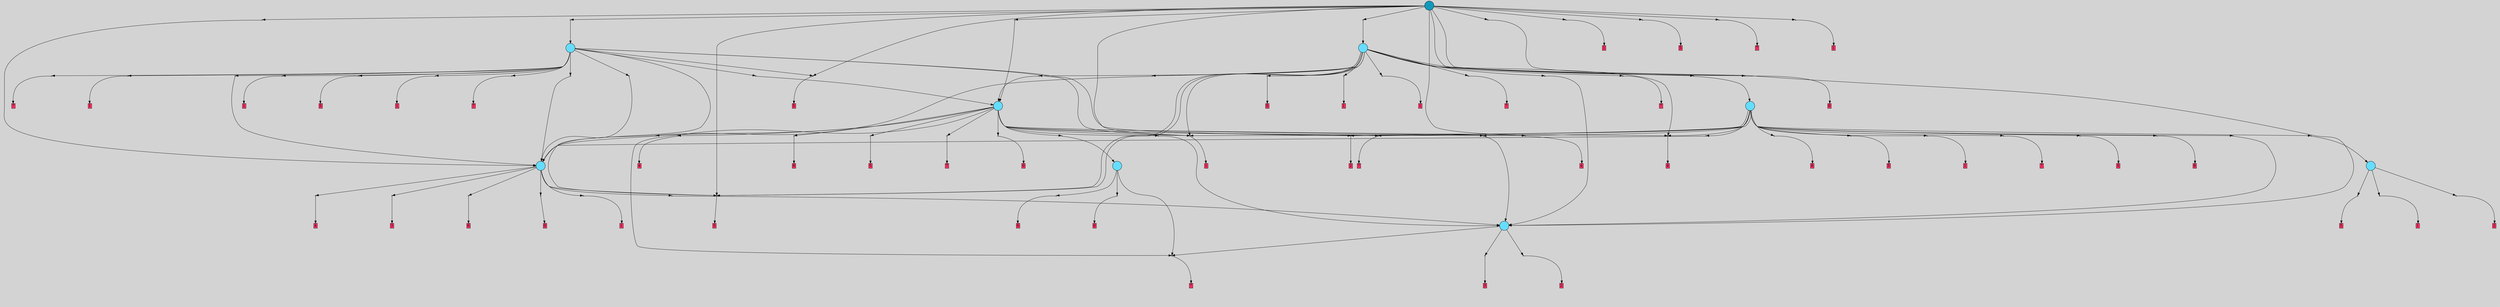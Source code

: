 // File exported with GEGELATI v1.3.1
// On the 2024-04-10 00:05:40
// With the File::TPGGraphDotExporter
digraph{
	graph[pad = "0.212, 0.055" bgcolor = lightgray]
	node[shape=circle style = filled label = ""]
		T1 [fillcolor="#66ddff"]
		T2 [fillcolor="#66ddff"]
		T6 [fillcolor="#66ddff"]
		T66 [fillcolor="#66ddff"]
		T443 [fillcolor="#66ddff"]
		T452 [fillcolor="#66ddff"]
		T558 [fillcolor="#66ddff"]
		T585 [fillcolor="#66ddff"]
		T724 [fillcolor="#1199bb"]
		P13193 [fillcolor="#cccccc" shape=point] //
		I13193 [shape=box style=invis label="5|3&1|6#1|6#3|0#2|5#3|7#0|5&#92;n4|4&3|0#3|0#2|2#4|7#2|0#4|2&#92;n1|4&3|4#2|3#3|5#1|0#3|1#1|1&#92;n7|0&0|2#3|1#3|4#4|0#3|7#3|0&#92;n1|0&3|2#0|2#3|0#0|2#2|2#1|3&#92;n4|1&0|4#2|1#3|5#2|1#2|3#3|3&#92;n6|6&1|0#4|5#4|1#1|1#0|3#4|3&#92;n4|3&2|7#1|5#1|3#1|3#2|5#4|7&#92;n1|3&3|7#3|1#0|1#0|0#0|4#3|4&#92;n4|7&4|3#2|1#4|3#0|0#0|0#1|6&#92;n"]
		P13193 -> I13193[style=invis]
		A8687 [fillcolor="#ff3366" shape=box margin=0.03 width=0 height=0 label="1"]
		T1 -> P13193 -> A8687
		P13194 [fillcolor="#cccccc" shape=point] //
		I13194 [shape=box style=invis label="1|0&0|5#2|2#2|2#2|5#0|4#3|1&#92;n7|6&2|6#1|3#3|0#0|7#4|5#1|2&#92;n6|3&0|4#4|3#4|1#1|0#4|6#2|4&#92;n3|3&2|0#4|4#2|5#3|1#0|2#3|3&#92;n"]
		P13194 -> I13194[style=invis]
		A8688 [fillcolor="#ff3366" shape=box margin=0.03 width=0 height=0 label="2"]
		T1 -> P13194 -> A8688
		P13195 [fillcolor="#cccccc" shape=point] //
		I13195 [shape=box style=invis label="0|1&4|1#2|2#0|7#2|7#2|5#2|4&#92;n8|5&4|2#2|6#4|6#2|6#2|7#1|6&#92;n0|6&0|3#1|6#4|2#4|4#2|1#2|1&#92;n1|3&2|0#4|3#2|4#3|2#2|6#4|1&#92;n3|6&1|2#3|5#1|1#0|2#0|4#1|3&#92;n5|6&3|4#3|7#1|4#3|6#0|2#1|5&#92;n2|4&4|2#0|1#2|6#1|7#1|6#0|5&#92;n7|1&0|5#3|6#4|2#0|5#3|7#1|2&#92;n6|4&2|1#0|0#0|1#1|3#0|6#2|3&#92;n"]
		P13195 -> I13195[style=invis]
		A8689 [fillcolor="#ff3366" shape=box margin=0.03 width=0 height=0 label="2"]
		T2 -> P13195 -> A8689
		P13196 [fillcolor="#cccccc" shape=point] //
		I13196 [shape=box style=invis label="2|7&2|3#2|3#3|0#0|7#0|0#0|1&#92;n4|3&0|3#4|1#4|2#0|5#3|3#2|5&#92;n0|3&0|7#0|6#4|6#3|7#4|4#3|7&#92;n2|4&4|0#2|6#3|1#1|5#3|1#3|2&#92;n2|3&0|7#4|3#4|7#1|7#2|5#0|6&#92;n8|2&4|2#2|5#4|7#4|6#0|4#2|2&#92;n3|4&2|4#0|5#2|4#1|0#0|2#3|2&#92;n3|3&1|2#1|1#2|5#4|5#3|1#3|7&#92;n3|1&2|3#2|3#0|6#1|5#4|3#0|7&#92;n8|2&4|5#3|5#4|6#4|7#3|4#0|2&#92;n"]
		P13196 -> I13196[style=invis]
		A8690 [fillcolor="#ff3366" shape=box margin=0.03 width=0 height=0 label="3"]
		T2 -> P13196 -> A8690
		P13197 [fillcolor="#cccccc" shape=point] //
		I13197 [shape=box style=invis label="8|1&1|6#4|7#3|3#4|1#4|4#2|5&#92;n3|7&2|7#0|6#4|6#2|3#1|7#2|3&#92;n1|4&0|2#4|3#0|5#2|4#2|4#3|6&#92;n4|5&0|7#3|0#4|0#3|3#0|6#1|4&#92;n2|5&0|1#3|6#4|7#1|5#3|6#3|1&#92;n6|0&2|1#3|4#0|1#3|5#3|4#1|5&#92;n1|5&3|3#2|6#4|6#0|2#4|5#1|1&#92;n"]
		P13197 -> I13197[style=invis]
		A8691 [fillcolor="#ff3366" shape=box margin=0.03 width=0 height=0 label="6"]
		T6 -> P13197 -> A8691
		P13198 [fillcolor="#cccccc" shape=point] //
		I13198 [shape=box style=invis label="2|1&3|2#3|6#3|5#0|0#2|5#2|0&#92;n4|2&3|7#0|7#4|2#1|3#2|4#2|6&#92;n4|5&4|4#2|0#3|0#4|2#3|7#0|0&#92;n4|1&1|6#2|0#0|3#0|5#4|0#1|4&#92;n"]
		P13198 -> I13198[style=invis]
		A8692 [fillcolor="#ff3366" shape=box margin=0.03 width=0 height=0 label="7"]
		T6 -> P13198 -> A8692
		P13199 [fillcolor="#cccccc" shape=point] //
		I13199 [shape=box style=invis label="8|4&2|1#4|4#1|0#4|6#4|3#4|4&#92;n"]
		P13199 -> I13199[style=invis]
		A8693 [fillcolor="#ff3366" shape=box margin=0.03 width=0 height=0 label="5"]
		T1 -> P13199 -> A8693
		T2 -> P13198
		P13200 [fillcolor="#cccccc" shape=point] //
		I13200 [shape=box style=invis label="5|7&0|1#0|5#3|3#0|5#0|5#1|7&#92;n6|0&3|0#0|7#0|1#1|6#1|6#0|6&#92;n"]
		P13200 -> I13200[style=invis]
		A8694 [fillcolor="#ff3366" shape=box margin=0.03 width=0 height=0 label="0"]
		T6 -> P13200 -> A8694
		P13201 [fillcolor="#cccccc" shape=point] //
		I13201 [shape=box style=invis label="0|0&4|3#1|4#3|0#2|2#2|5#3|0&#92;n7|2&4|5#0|3#4|1#1|4#2|7#2|4&#92;n8|3&2|4#1|1#1|6#1|0#2|2#1|4&#92;n0|7&2|2#1|5#1|5#4|0#2|2#1|1&#92;n3|3&3|0#2|0#4|1#3|1#0|5#4|5&#92;n"]
		P13201 -> I13201[style=invis]
		A8695 [fillcolor="#ff3366" shape=box margin=0.03 width=0 height=0 label="0"]
		T66 -> P13201 -> A8695
		P13202 [fillcolor="#cccccc" shape=point] //
		I13202 [shape=box style=invis label="6|6&3|0#0|3#1|5#0|3#3|5#1|4&#92;n7|3&2|1#0|5#3|7#2|3#1|3#2|4&#92;n2|7&1|7#2|7#1|4#4|1#1|5#3|1&#92;n1|7&3|2#0|6#1|4#1|4#0|5#4|6&#92;n1|4&3|2#2|7#3|4#3|4#0|6#1|6&#92;n6|6&3|5#2|6#4|0#1|5#0|6#3|0&#92;n3|7&3|3#3|7#4|1#2|0#1|3#0|2&#92;n8|0&1|4#3|5#2|1#2|5#1|5#3|6&#92;n8|6&0|1#1|5#3|3#2|4#3|0#2|2&#92;n3|7&4|0#2|4#3|3#3|1#2|1#0|1&#92;n"]
		P13202 -> I13202[style=invis]
		A8696 [fillcolor="#ff3366" shape=box margin=0.03 width=0 height=0 label="1"]
		T66 -> P13202 -> A8696
		P13203 [fillcolor="#cccccc" shape=point] //
		I13203 [shape=box style=invis label="4|6&1|6#1|5#3|1#0|7#3|7#1|5&#92;n3|1&2|2#2|5#3|6#4|6#1|1#0|0&#92;n1|7&3|5#1|3#4|5#0|1#1|4#0|1&#92;n5|4&4|1#1|0#3|3#0|5#2|1#3|0&#92;n4|0&1|3#4|7#4|6#3|3#1|4#4|7&#92;n0|3&0|0#0|6#0|1#0|6#3|1#3|2&#92;n7|4&1|1#0|3#4|0#0|5#3|0#2|7&#92;n3|0&3|3#0|6#0|0#4|6#3|2#3|0&#92;n1|7&0|0#4|5#2|6#2|3#3|2#2|4&#92;n0|7&0|1#1|7#3|7#4|0#1|6#0|4&#92;n"]
		P13203 -> I13203[style=invis]
		A8697 [fillcolor="#ff3366" shape=box margin=0.03 width=0 height=0 label="4"]
		T66 -> P13203 -> A8697
		P13204 [fillcolor="#cccccc" shape=point] //
		I13204 [shape=box style=invis label="7|0&3|5#3|2#4|1#2|4#1|3#1|3&#92;n8|7&2|7#2|1#0|3#1|4#1|5#2|1&#92;n2|5&0|1#3|6#4|7#1|5#3|6#3|1&#92;n1|5&3|3#2|6#4|6#0|2#4|5#1|1&#92;n4|4&3|4#3|0#4|0#3|3#4|6#1|4&#92;n"]
		P13204 -> I13204[style=invis]
		A8698 [fillcolor="#ff3366" shape=box margin=0.03 width=0 height=0 label="6"]
		T66 -> P13204 -> A8698
		P13205 [fillcolor="#cccccc" shape=point] //
		I13205 [shape=box style=invis label="6|0&3|5#2|7#3|0#2|5#4|7#0|6&#92;n8|4&2|1#4|4#1|0#4|6#4|3#4|4&#92;n"]
		P13205 -> I13205[style=invis]
		A8699 [fillcolor="#ff3366" shape=box margin=0.03 width=0 height=0 label="5"]
		T66 -> P13205 -> A8699
		P13206 [fillcolor="#cccccc" shape=point] //
		I13206 [shape=box style=invis label="6|7&1|4#2|2#2|0#4|2#2|7#0|5&#92;n3|3&0|3#0|3#4|2#2|1#0|3#1|2&#92;n8|2&0|6#0|0#4|2#1|3#1|3#2|0&#92;n5|1&3|6#1|7#2|1#4|4#1|7#0|5&#92;n4|4&0|6#0|2#2|5#4|1#4|7#3|0&#92;n"]
		P13206 -> I13206[style=invis]
		A8700 [fillcolor="#ff3366" shape=box margin=0.03 width=0 height=0 label="3"]
		T66 -> P13206 -> A8700
		P13207 [fillcolor="#cccccc" shape=point] //
		I13207 [shape=box style=invis label="8|4&2|1#4|3#1|2#0|2#2|1#4|2&#92;n5|7&4|3#1|3#0|0#0|2#2|3#1|3&#92;n2|0&4|2#3|4#3|2#3|5#0|4#1|2&#92;n2|3&1|3#1|3#4|6#2|2#2|3#4|0&#92;n7|3&0|6#1|0#3|1#4|2#2|7#0|6&#92;n5|7&2|1#0|5#4|7#1|4#3|2#2|0&#92;n7|6&0|2#0|1#3|3#1|0#0|3#1|1&#92;n5|2&0|7#2|0#4|6#3|3#0|6#0|6&#92;n7|3&1|1#4|6#0|6#4|3#4|6#0|2&#92;n"]
		P13207 -> I13207[style=invis]
		T66 -> P13207 -> T2
		P13208 [fillcolor="#cccccc" shape=point] //
		I13208 [shape=box style=invis label="5|2&2|5#3|5#1|0#0|3#1|3#1|1&#92;n0|6&4|2#4|2#3|1#1|1#4|0#3|3&#92;n2|2&2|1#1|6#0|5#3|5#3|5#0|7&#92;n2|1&1|3#0|6#3|2#2|2#0|1#3|5&#92;n8|0&0|1#1|7#1|0#4|3#3|3#0|7&#92;n2|5&4|2#4|5#2|6#0|6#2|0#1|6&#92;n8|3&3|2#1|1#1|6#1|6#2|2#0|4&#92;n8|0&1|2#2|0#1|0#4|1#2|7#0|1&#92;n"]
		P13208 -> I13208[style=invis]
		T443 -> P13208 -> T66
		P13209 [fillcolor="#cccccc" shape=point] //
		I13209 [shape=box style=invis label="2|6&4|7#4|1#2|4#3|6#4|1#1|0&#92;n0|3&0|2#3|7#4|6#0|5#1|7#1|2&#92;n6|0&3|7#0|5#4|0#2|5#4|3#1|3&#92;n2|6&4|3#0|2#4|1#1|1#2|4#1|6&#92;n"]
		P13209 -> I13209[style=invis]
		A8701 [fillcolor="#ff3366" shape=box margin=0.03 width=0 height=0 label="8"]
		T443 -> P13209 -> A8701
		P13210 [fillcolor="#cccccc" shape=point] //
		I13210 [shape=box style=invis label="3|7&0|0#3|2#3|6#3|1#3|7#0|5&#92;n6|2&1|7#0|4#3|7#2|5#2|6#2|2&#92;n4|2&0|2#0|2#0|7#4|4#3|5#0|0&#92;n5|2&4|1#1|1#3|3#0|5#2|1#2|0&#92;n1|1&2|0#4|3#2|7#2|2#2|4#1|5&#92;n4|3&3|6#0|5#0|6#3|5#0|7#4|5&#92;n4|0&1|3#4|7#4|6#3|3#1|0#4|4&#92;n3|6&3|5#2|2#3|6#3|7#0|4#0|5&#92;n1|0&4|7#0|7#0|7#3|1#2|0#1|3&#92;n"]
		P13210 -> I13210[style=invis]
		A8702 [fillcolor="#ff3366" shape=box margin=0.03 width=0 height=0 label="4"]
		T443 -> P13210 -> A8702
		P13211 [fillcolor="#cccccc" shape=point] //
		I13211 [shape=box style=invis label="4|2&1|1#3|1#3|3#4|0#0|3#1|1&#92;n1|0&4|1#3|4#1|0#0|4#0|6#0|5&#92;n4|6&4|5#4|4#3|2#0|1#1|1#2|0&#92;n2|7&0|0#3|5#1|5#2|5#4|4#4|3&#92;n"]
		P13211 -> I13211[style=invis]
		A8703 [fillcolor="#ff3366" shape=box margin=0.03 width=0 height=0 label="7"]
		T443 -> P13211 -> A8703
		P13212 [fillcolor="#cccccc" shape=point] //
		I13212 [shape=box style=invis label="3|4&4|7#0|1#3|7#2|7#0|2#1|0&#92;n7|0&2|4#2|1#2|5#3|6#1|2#2|2&#92;n8|6&1|0#4|3#4|3#3|1#0|5#2|0&#92;n"]
		P13212 -> I13212[style=invis]
		A8704 [fillcolor="#ff3366" shape=box margin=0.03 width=0 height=0 label="5"]
		T443 -> P13212 -> A8704
		P13213 [fillcolor="#cccccc" shape=point] //
		I13213 [shape=box style=invis label="1|7&0|2#2|4#3|1#4|6#4|6#3|4&#92;n7|3&2|3#1|6#0|6#4|3#4|6#0|0&#92;n7|0&2|1#2|3#3|5#0|3#1|3#3|7&#92;n0|2&4|5#4|7#1|6#0|1#3|1#4|7&#92;n"]
		P13213 -> I13213[style=invis]
		T443 -> P13213 -> T2
		P13214 [fillcolor="#cccccc" shape=point] //
		I13214 [shape=box style=invis label="1|4&3|6#4|6#2|2#3|3#0|4#4|5&#92;n2|6&1|0#3|7#1|4#0|3#0|5#2|7&#92;n5|3&0|7#3|2#0|1#3|4#3|4#1|6&#92;n2|7&0|3#3|6#3|1#0|6#2|7#0|5&#92;n2|2&4|2#3|6#4|2#0|3#0|1#2|7&#92;n2|7&4|7#0|2#0|7#4|5#1|5#1|0&#92;n5|0&2|1#2|0#3|0#2|0#4|3#0|0&#92;n"]
		P13214 -> I13214[style=invis]
		A8705 [fillcolor="#ff3366" shape=box margin=0.03 width=0 height=0 label="1"]
		T443 -> P13214 -> A8705
		P13215 [fillcolor="#cccccc" shape=point] //
		I13215 [shape=box style=invis label="2|1&1|0#4|7#4|3#3|4#0|2#0|6&#92;n8|0&4|7#0|7#0|7#3|1#2|0#1|3&#92;n4|0&1|3#4|7#4|6#3|3#1|4#4|4&#92;n0|0&2|2#4|6#3|5#3|3#1|5#2|6&#92;n1|1&2|0#4|3#2|7#2|2#2|4#1|5&#92;n4|3&3|6#0|5#0|6#3|5#0|7#4|5&#92;n4|7&4|5#3|2#4|6#1|6#2|3#3|6&#92;n"]
		P13215 -> I13215[style=invis]
		T443 -> P13215 -> T1
		P13216 [fillcolor="#cccccc" shape=point] //
		I13216 [shape=box style=invis label="7|4&4|5#1|2#4|3#4|4#1|7#0|3&#92;n2|1&2|4#0|6#3|2#2|2#0|1#3|5&#92;n0|0&4|3#1|2#3|0#2|2#2|5#4|0&#92;n2|2&2|1#1|6#0|5#3|5#3|5#0|7&#92;n8|3&2|1#1|1#1|6#1|0#2|2#1|4&#92;n0|7&2|2#1|3#1|5#4|0#2|2#1|1&#92;n"]
		P13216 -> I13216[style=invis]
		T443 -> P13216 -> T2
		P13217 [fillcolor="#cccccc" shape=point] //
		I13217 [shape=box style=invis label="8|5&3|4#1|5#0|4#2|0#3|5#2|1&#92;n8|3&1|3#4|6#0|5#4|6#1|6#0|2&#92;n7|1&0|7#2|6#0|5#4|1#0|4#2|6&#92;n5|2&0|7#2|2#4|6#3|3#0|5#0|2&#92;n5|7&4|6#4|1#3|7#2|2#3|5#2|3&#92;n2|3&2|5#2|3#4|6#2|2#2|3#4|3&#92;n2|6&4|2#3|4#3|2#3|5#0|4#1|2&#92;n3|6&1|0#3|2#2|4#3|0#2|3#1|1&#92;n3|3&1|0#3|1#0|5#2|0#2|4#1|6&#92;n2|0&0|5#3|4#4|4#0|1#3|7#1|3&#92;n"]
		P13217 -> I13217[style=invis]
		A8706 [fillcolor="#ff3366" shape=box margin=0.03 width=0 height=0 label="7"]
		T443 -> P13217 -> A8706
		P13218 [fillcolor="#cccccc" shape=point] //
		I13218 [shape=box style=invis label="6|3&0|4#4|3#4|1#1|0#4|6#2|4&#92;n0|6&4|2#0|2#0|6#2|7#2|4#2|2&#92;n7|6&2|6#1|3#3|0#0|7#4|5#1|2&#92;n1|0&0|5#2|5#2|2#2|5#0|4#3|1&#92;n"]
		P13218 -> I13218[style=invis]
		A8707 [fillcolor="#ff3366" shape=box margin=0.03 width=0 height=0 label="2"]
		T443 -> P13218 -> A8707
		P13219 [fillcolor="#cccccc" shape=point] //
		I13219 [shape=box style=invis label="4|2&1|6#3|5#3|7#3|0#4|5#1|1&#92;n8|4&2|1#4|4#1|0#4|6#4|3#4|4&#92;n2|0&3|2#4|0#1|5#4|3#0|3#4|5&#92;n"]
		P13219 -> I13219[style=invis]
		A8708 [fillcolor="#ff3366" shape=box margin=0.03 width=0 height=0 label="5"]
		T443 -> P13219 -> A8708
		P13220 [fillcolor="#cccccc" shape=point] //
		I13220 [shape=box style=invis label="6|0&0|7#0|5#4|0#2|5#0|3#1|3&#92;n2|6&4|7#4|1#2|4#3|6#4|1#1|0&#92;n"]
		P13220 -> I13220[style=invis]
		A8709 [fillcolor="#ff3366" shape=box margin=0.03 width=0 height=0 label="8"]
		T443 -> P13220 -> A8709
		T443 -> P13218
		P13221 [fillcolor="#cccccc" shape=point] //
		I13221 [shape=box style=invis label="1|2&4|6#4|6#2|5#3|5#0|3#3|6&#92;n1|1&0|7#0|2#4|6#2|0#1|5#1|0&#92;n3|7&3|3#3|7#4|1#2|5#1|3#2|2&#92;n6|0&3|7#4|6#4|6#2|5#0|6#3|0&#92;n1|7&2|5#1|3#4|7#3|2#0|0#1|3&#92;n3|7&0|2#2|4#1|1#0|4#0|4#2|3&#92;n8|1&4|0#4|3#3|5#1|2#2|2#0|0&#92;n5|4&0|6#3|2#0|1#3|4#3|1#1|6&#92;n1|4&3|6#4|6#2|2#3|3#0|4#4|5&#92;n"]
		P13221 -> I13221[style=invis]
		A8710 [fillcolor="#ff3366" shape=box margin=0.03 width=0 height=0 label="1"]
		T443 -> P13221 -> A8710
		P13222 [fillcolor="#cccccc" shape=point] //
		I13222 [shape=box style=invis label="2|1&2|3#0|6#3|2#2|2#0|1#3|5&#92;n2|2&2|1#1|6#0|5#3|5#3|5#0|7&#92;n0|6&4|2#4|2#3|1#1|1#4|0#3|3&#92;n8|0&0|1#1|7#1|0#4|3#3|3#0|7&#92;n2|5&4|2#4|5#2|6#0|6#2|0#1|6&#92;n8|3&3|2#1|1#1|6#1|6#2|2#0|4&#92;n8|0&1|2#2|0#1|0#4|1#2|7#0|1&#92;n"]
		P13222 -> I13222[style=invis]
		T452 -> P13222 -> T66
		P13223 [fillcolor="#cccccc" shape=point] //
		I13223 [shape=box style=invis label="1|0&3|7#0|5#4|4#2|5#2|3#1|3&#92;n"]
		P13223 -> I13223[style=invis]
		A8711 [fillcolor="#ff3366" shape=box margin=0.03 width=0 height=0 label="8"]
		T452 -> P13223 -> A8711
		P13224 [fillcolor="#cccccc" shape=point] //
		I13224 [shape=box style=invis label="2|1&2|4#0|6#3|2#2|2#0|1#3|5&#92;n6|5&0|7#3|0#3|2#1|6#0|0#2|0&#92;n2|2&2|1#1|6#0|5#3|5#3|5#0|7&#92;n0|0&4|3#1|2#3|0#2|2#2|5#4|0&#92;n8|3&2|1#1|1#1|6#1|0#2|2#1|4&#92;n0|7&2|2#1|3#1|5#4|0#2|2#1|1&#92;n"]
		P13224 -> I13224[style=invis]
		T452 -> P13224 -> T2
		T452 -> P13210
		T452 -> P13211
		P13225 [fillcolor="#cccccc" shape=point] //
		I13225 [shape=box style=invis label="8|4&2|1#4|4#1|0#4|6#4|3#4|4&#92;n2|0&3|2#4|0#1|5#4|3#1|2#4|5&#92;n"]
		P13225 -> I13225[style=invis]
		A8712 [fillcolor="#ff3366" shape=box margin=0.03 width=0 height=0 label="5"]
		T452 -> P13225 -> A8712
		T452 -> P13198
		T452 -> P13221
		T452 -> P13216
		P13226 [fillcolor="#cccccc" shape=point] //
		I13226 [shape=box style=invis label="5|7&4|6#4|1#3|7#2|2#3|5#2|3&#92;n5|2&0|7#2|2#4|6#3|3#0|5#0|7&#92;n7|1&0|7#2|6#0|5#4|1#0|4#2|6&#92;n5|2&3|4#3|3#3|0#0|5#0|2#4|1&#92;n2|3&2|5#2|3#4|6#2|2#2|3#4|2&#92;n7|5&3|4#1|5#0|6#2|0#3|5#2|1&#92;n2|0&0|5#3|4#4|4#0|1#3|7#1|3&#92;n3|0&2|7#0|0#3|6#2|5#4|7#2|1&#92;n3|3&1|0#3|1#0|5#2|0#4|1#1|6&#92;n"]
		P13226 -> I13226[style=invis]
		A8713 [fillcolor="#ff3366" shape=box margin=0.03 width=0 height=0 label="7"]
		T452 -> P13226 -> A8713
		P13227 [fillcolor="#cccccc" shape=point] //
		I13227 [shape=box style=invis label="4|7&4|5#3|7#3|2#2|6#0|0#0|0&#92;n0|5&0|1#0|4#0|6#0|3#4|6#3|7&#92;n2|5&0|7#2|4#1|2#4|0#4|6#4|4&#92;n7|7&4|0#2|0#4|4#2|1#0|1#3|7&#92;n0|0&3|1#1|7#3|5#4|2#1|2#3|7&#92;n3|4&3|6#0|2#1|7#0|7#2|3#3|5&#92;n8|1&4|2#4|3#3|2#4|1#1|0#4|6&#92;n7|0&2|6#3|7#1|3#1|7#4|1#2|5&#92;n"]
		P13227 -> I13227[style=invis]
		A8714 [fillcolor="#ff3366" shape=box margin=0.03 width=0 height=0 label="0"]
		T452 -> P13227 -> A8714
		P13228 [fillcolor="#cccccc" shape=point] //
		I13228 [shape=box style=invis label="3|7&0|0#3|2#3|6#3|1#3|7#0|5&#92;n3|6&3|5#2|2#3|6#3|7#0|4#0|5&#92;n5|6&4|1#1|1#3|3#0|5#2|1#2|0&#92;n4|2&0|2#0|2#0|7#4|4#3|5#0|0&#92;n1|1&2|0#4|3#2|7#2|2#2|4#1|5&#92;n4|0&1|3#4|7#4|6#3|3#1|4#4|4&#92;n1|0&4|7#0|7#0|7#3|1#2|0#1|3&#92;n"]
		P13228 -> I13228[style=invis]
		A8715 [fillcolor="#ff3366" shape=box margin=0.03 width=0 height=0 label="4"]
		T452 -> P13228 -> A8715
		P13229 [fillcolor="#cccccc" shape=point] //
		I13229 [shape=box style=invis label="6|7&0|0#2|4#1|5#0|0#3|2#4|7&#92;n6|3&4|4#3|4#0|6#0|4#0|6#3|5&#92;n4|0&3|5#1|2#4|3#2|1#2|3#3|5&#92;n"]
		P13229 -> I13229[style=invis]
		T452 -> P13229 -> T6
		P13230 [fillcolor="#cccccc" shape=point] //
		I13230 [shape=box style=invis label="3|7&0|0#3|2#3|6#3|1#3|7#0|5&#92;n5|1&3|6#0|7#1|1#4|1#1|1#4|2&#92;n4|2&0|2#0|2#0|7#4|4#3|5#0|0&#92;n1|0&4|7#0|7#0|7#3|2#2|0#1|3&#92;n4|3&0|0#3|1#2|0#2|4#3|5#2|4&#92;n5|2&4|1#1|1#3|3#0|5#2|1#2|0&#92;n4|0&1|3#4|7#4|6#3|3#1|4#4|4&#92;n1|1&2|0#4|3#2|7#2|2#2|4#1|5&#92;n"]
		P13230 -> I13230[style=invis]
		A8716 [fillcolor="#ff3366" shape=box margin=0.03 width=0 height=0 label="4"]
		T452 -> P13230 -> A8716
		P13231 [fillcolor="#cccccc" shape=point] //
		I13231 [shape=box style=invis label="8|3&2|2#1|1#1|6#1|6#2|2#0|4&#92;n0|7&1|0#4|4#2|7#3|2#4|6#3|7&#92;n2|1&2|3#0|6#3|2#2|2#0|1#3|5&#92;n0|6&4|2#4|2#3|1#1|1#4|0#3|3&#92;n8|0&0|1#1|7#1|0#4|3#3|3#0|7&#92;n2|2&2|1#1|6#0|5#3|5#3|5#0|7&#92;n"]
		P13231 -> I13231[style=invis]
		T558 -> P13231 -> T66
		P13232 [fillcolor="#cccccc" shape=point] //
		I13232 [shape=box style=invis label="4|4&1|3#2|3#2|2#1|1#3|2#4|0&#92;n4|3&3|1#2|0#4|7#1|1#3|4#2|6&#92;n8|3&4|2#0|6#4|3#4|6#3|2#2|3&#92;n6|5&0|7#3|0#3|2#1|6#2|0#2|0&#92;n0|6&1|2#4|2#3|1#1|2#4|0#3|3&#92;n4|0&1|4#3|6#0|4#3|1#0|6#1|6&#92;n1|5&0|3#0|1#0|6#0|5#4|7#2|7&#92;n8|7&4|2#2|6#3|6#3|1#4|3#4|1&#92;n2|5&2|3#2|7#0|6#2|0#4|7#0|1&#92;n0|7&2|2#1|3#1|6#4|0#2|2#1|1&#92;n"]
		P13232 -> I13232[style=invis]
		T558 -> P13232 -> T2
		P13233 [fillcolor="#cccccc" shape=point] //
		I13233 [shape=box style=invis label="2|0&3|2#4|0#1|5#4|3#4|5#4|5&#92;n4|2&1|6#3|5#3|7#3|0#4|5#1|1&#92;n"]
		P13233 -> I13233[style=invis]
		A8717 [fillcolor="#ff3366" shape=box margin=0.03 width=0 height=0 label="5"]
		T558 -> P13233 -> A8717
		P13234 [fillcolor="#cccccc" shape=point] //
		I13234 [shape=box style=invis label="5|3&2|3#1|5#4|2#3|5#4|6#1|1&#92;n7|0&1|5#0|6#4|7#3|6#0|3#1|7&#92;n1|2&3|2#4|6#0|5#4|3#0|0#2|6&#92;n0|4&3|6#0|5#4|1#0|6#1|6#2|4&#92;n0|2&4|4#4|5#2|0#0|6#4|4#2|5&#92;n3|5&0|1#3|7#3|4#4|3#0|3#1|0&#92;n8|2&3|1#2|4#2|1#2|0#2|4#2|6&#92;n"]
		P13234 -> I13234[style=invis]
		T558 -> P13234 -> T443
		P13235 [fillcolor="#cccccc" shape=point] //
		I13235 [shape=box style=invis label="2|3&3|3#3|4#3|4#0|0#3|5#2|1&#92;n5|4&0|6#3|2#0|1#3|4#3|1#1|6&#92;n6|0&3|7#4|6#0|6#2|5#0|6#3|0&#92;n8|0&4|7#0|6#1|6#3|0#2|5#1|6&#92;n2|1&2|3#1|2#4|1#3|6#1|3#0|0&#92;n6|5&0|7#3|4#2|7#4|4#1|4#4|2&#92;n3|4&3|7#2|0#2|4#2|0#4|1#3|2&#92;n"]
		P13235 -> I13235[style=invis]
		A8718 [fillcolor="#ff3366" shape=box margin=0.03 width=0 height=0 label="1"]
		T558 -> P13235 -> A8718
		P13236 [fillcolor="#cccccc" shape=point] //
		I13236 [shape=box style=invis label="1|5&1|6#4|6#4|2#3|3#0|4#4|5&#92;n3|7&3|3#3|6#4|1#2|5#1|3#2|2&#92;n6|2&3|3#2|1#1|1#3|2#2|2#4|1&#92;n4|7&0|4#0|4#4|3#1|3#1|6#3|1&#92;n3|2&0|0#2|1#2|1#0|7#3|0#0|6&#92;n4|7&2|6#3|6#1|1#3|5#0|1#4|6&#92;n4|0&2|7#2|3#4|2#4|4#4|5#2|7&#92;n"]
		P13236 -> I13236[style=invis]
		A8719 [fillcolor="#ff3366" shape=box margin=0.03 width=0 height=0 label="1"]
		T558 -> P13236 -> A8719
		P13237 [fillcolor="#cccccc" shape=point] //
		I13237 [shape=box style=invis label="4|7&4|5#3|7#3|2#2|6#0|0#0|0&#92;n5|3&0|4#4|6#2|0#0|6#4|6#3|1&#92;n4|1&1|1#2|4#2|0#1|2#4|5#4|3&#92;n0|5&0|1#0|4#0|6#0|3#4|6#3|7&#92;n8|1&4|2#4|3#3|2#4|1#1|0#4|6&#92;n0|0&3|1#1|7#3|5#4|2#1|0#3|7&#92;n3|4&3|6#0|2#1|7#0|7#2|3#3|5&#92;n2|5&4|7#2|4#1|2#4|0#4|6#4|4&#92;n"]
		P13237 -> I13237[style=invis]
		A8720 [fillcolor="#ff3366" shape=box margin=0.03 width=0 height=0 label="0"]
		T558 -> P13237 -> A8720
		T558 -> P13205
		T558 -> P13205
		T558 -> P13221
		P13238 [fillcolor="#cccccc" shape=point] //
		I13238 [shape=box style=invis label="4|3&2|1#3|0#4|1#4|6#4|4#0|7&#92;n7|1&0|4#1|7#2|2#2|1#2|0#4|2&#92;n8|4&3|0#0|5#2|3#3|3#2|1#0|6&#92;n4|2&3|1#2|7#4|5#2|1#1|4#0|0&#92;n4|0&4|5#2|1#2|1#0|3#2|4#2|0&#92;n2|4&0|6#4|0#0|6#3|4#1|5#4|1&#92;n"]
		P13238 -> I13238[style=invis]
		A8721 [fillcolor="#ff3366" shape=box margin=0.03 width=0 height=0 label="7"]
		T558 -> P13238 -> A8721
		P13239 [fillcolor="#cccccc" shape=point] //
		I13239 [shape=box style=invis label="8|3&2|1#1|1#1|6#1|0#2|2#1|4&#92;n6|5&0|7#3|0#3|2#1|6#2|0#2|0&#92;n0|0&4|3#3|2#3|0#2|2#2|5#4|0&#92;n8|6&4|2#4|2#3|1#1|2#4|0#3|3&#92;n2|1&2|4#0|6#3|2#2|2#0|1#3|5&#92;n0|7&2|2#1|3#1|5#4|0#2|2#1|1&#92;n"]
		P13239 -> I13239[style=invis]
		T558 -> P13239 -> T452
		P13240 [fillcolor="#cccccc" shape=point] //
		I13240 [shape=box style=invis label="4|1&1|6#2|0#2|3#0|5#2|3#1|4&#92;n4|3&2|1#3|0#4|1#4|6#4|4#0|7&#92;n7|1&0|4#1|7#2|2#2|1#2|0#4|2&#92;n2|4&0|6#4|0#0|6#3|4#1|5#4|1&#92;n4|2&3|1#2|7#4|5#2|1#1|4#0|0&#92;n4|0&4|5#2|1#2|1#0|3#2|4#2|0&#92;n8|4&3|0#0|5#2|3#3|1#2|1#0|6&#92;n"]
		P13240 -> I13240[style=invis]
		A8722 [fillcolor="#ff3366" shape=box margin=0.03 width=0 height=0 label="7"]
		T558 -> P13240 -> A8722
		T558 -> P13210
		T558 -> P13231
		P13241 [fillcolor="#cccccc" shape=point] //
		I13241 [shape=box style=invis label="8|3&1|2#1|1#1|6#1|6#2|2#0|4&#92;n8|0&0|1#1|7#1|0#4|3#3|3#0|7&#92;n0|7&1|0#4|4#2|7#3|2#4|6#3|7&#92;n2|1&2|3#0|6#3|6#2|2#0|1#3|5&#92;n2|2&2|1#1|6#0|5#3|5#3|5#0|7&#92;n"]
		P13241 -> I13241[style=invis]
		T585 -> P13241 -> T66
		P13242 [fillcolor="#cccccc" shape=point] //
		I13242 [shape=box style=invis label="2|7&1|6#2|6#1|2#4|2#3|1#2|1&#92;n5|4&3|3#2|1#0|2#1|5#1|3#2|2&#92;n8|5&3|4#1|3#0|4#2|0#4|4#2|1&#92;n5|3&0|7#2|2#4|6#3|3#0|5#0|2&#92;n6|7&1|7#1|5#0|5#2|6#1|7#1|0&#92;n7|4&4|1#4|2#4|3#1|4#2|1#2|0&#92;n7|0&2|3#0|6#4|3#2|0#1|1#2|6&#92;n"]
		P13242 -> I13242[style=invis]
		A8723 [fillcolor="#ff3366" shape=box margin=0.03 width=0 height=0 label="7"]
		T585 -> P13242 -> A8723
		P13243 [fillcolor="#cccccc" shape=point] //
		I13243 [shape=box style=invis label="6|1&1|3#2|1#1|1#3|0#2|2#4|1&#92;n3|7&3|4#3|7#4|1#2|5#1|3#2|2&#92;n6|0&3|7#4|6#0|6#1|5#0|6#3|0&#92;n1|7&2|5#1|3#4|7#3|2#0|0#1|3&#92;n2|1&2|3#1|2#4|1#3|6#1|3#0|6&#92;n3|7&0|2#2|4#1|1#0|4#0|4#2|3&#92;n5|4&0|6#3|2#0|1#3|4#3|1#1|6&#92;n8|1&4|0#4|3#3|5#1|2#2|2#0|0&#92;n1|4&3|6#4|6#2|2#3|3#0|4#4|5&#92;n1|2&4|6#4|6#2|5#3|5#0|3#3|6&#92;n"]
		P13243 -> I13243[style=invis]
		A8724 [fillcolor="#ff3366" shape=box margin=0.03 width=0 height=0 label="1"]
		T585 -> P13243 -> A8724
		P13244 [fillcolor="#cccccc" shape=point] //
		I13244 [shape=box style=invis label="3|7&3|3#3|7#4|1#2|5#1|3#2|2&#92;n1|4&3|6#4|6#2|2#3|3#0|4#4|5&#92;n6|0&3|7#4|6#4|6#1|5#0|6#3|0&#92;n1|7&2|5#1|3#4|7#3|2#0|0#1|3&#92;n5|1&0|1#1|0#4|2#0|5#2|5#0|3&#92;n3|7&0|2#2|4#1|0#0|4#0|4#2|3&#92;n6|1&1|3#2|1#1|1#3|0#2|2#4|1&#92;n8|1&4|0#4|3#3|5#1|2#2|2#0|0&#92;n5|4&0|6#3|2#0|1#3|4#3|1#1|6&#92;n1|2&4|6#4|6#2|5#3|5#0|3#3|6&#92;n"]
		P13244 -> I13244[style=invis]
		A8725 [fillcolor="#ff3366" shape=box margin=0.03 width=0 height=0 label="1"]
		T585 -> P13244 -> A8725
		P13245 [fillcolor="#cccccc" shape=point] //
		I13245 [shape=box style=invis label="0|0&4|2#3|2#0|0#2|2#2|5#3|0&#92;n6|1&3|1#0|2#4|6#1|2#4|5#1|4&#92;n7|6&1|4#4|4#4|2#2|7#1|4#1|4&#92;n0|7&3|0#4|0#1|6#0|0#1|4#2|0&#92;n6|7&2|2#1|3#3|5#0|0#2|2#1|1&#92;n6|1&3|0#3|0#1|7#1|2#3|1#4|6&#92;n"]
		P13245 -> I13245[style=invis]
		T585 -> P13245 -> T452
		T585 -> P13205
		P13246 [fillcolor="#cccccc" shape=point] //
		I13246 [shape=box style=invis label="2|0&3|2#4|0#1|5#4|3#1|3#4|5&#92;n8|4&2|1#4|4#1|0#4|6#4|3#4|4&#92;n4|2&1|6#3|5#3|7#3|0#4|5#1|1&#92;n"]
		P13246 -> I13246[style=invis]
		A8726 [fillcolor="#ff3366" shape=box margin=0.03 width=0 height=0 label="5"]
		T585 -> P13246 -> A8726
		P13247 [fillcolor="#cccccc" shape=point] //
		I13247 [shape=box style=invis label="5|1&1|1#0|2#2|5#0|5#4|3#1|0&#92;n1|0&3|2#3|1#1|7#4|2#0|6#1|2&#92;n3|1&1|4#0|1#2|2#4|3#2|1#3|6&#92;n4|3&0|4#2|3#2|1#0|4#4|2#0|0&#92;n"]
		P13247 -> I13247[style=invis]
		A8727 [fillcolor="#ff3366" shape=box margin=0.03 width=0 height=0 label="5"]
		T585 -> P13247 -> A8727
		P13248 [fillcolor="#cccccc" shape=point] //
		I13248 [shape=box style=invis label="6|0&3|7#4|6#4|6#2|5#0|6#3|0&#92;n1|1&0|7#0|2#4|6#2|0#1|5#1|0&#92;n3|7&3|3#3|7#4|1#2|5#1|3#2|2&#92;n1|2&4|6#4|6#2|5#3|5#0|3#3|6&#92;n1|7&2|5#1|3#4|7#3|2#0|0#1|3&#92;n3|7&0|1#2|4#1|1#0|4#0|4#2|3&#92;n8|1&4|0#4|3#3|5#1|2#2|2#0|0&#92;n5|4&0|6#3|2#0|1#3|4#3|1#1|6&#92;n1|4&3|6#4|6#2|2#3|3#0|4#4|5&#92;n"]
		P13248 -> I13248[style=invis]
		A8728 [fillcolor="#ff3366" shape=box margin=0.03 width=0 height=0 label="1"]
		T585 -> P13248 -> A8728
		T585 -> P13221
		T585 -> P13218
		P13249 [fillcolor="#cccccc" shape=point] //
		I13249 [shape=box style=invis label="2|3&2|5#2|3#4|6#2|2#2|3#4|3&#92;n8|3&1|3#4|6#0|5#4|6#1|6#0|2&#92;n7|1&0|7#2|6#0|5#4|1#0|4#2|6&#92;n5|7&4|6#4|1#3|7#2|2#3|5#2|3&#92;n8|5&3|4#1|5#0|4#2|0#3|5#2|1&#92;n2|6&4|2#3|4#3|2#3|5#0|4#1|2&#92;n3|6&1|0#3|2#2|4#3|0#2|3#1|1&#92;n3|3&1|0#3|6#0|5#2|0#2|4#1|6&#92;n2|0&0|5#3|4#4|4#0|1#3|7#1|3&#92;n"]
		P13249 -> I13249[style=invis]
		A8729 [fillcolor="#ff3366" shape=box margin=0.03 width=0 height=0 label="7"]
		T585 -> P13249 -> A8729
		P13250 [fillcolor="#cccccc" shape=point] //
		I13250 [shape=box style=invis label="2|1&2|3#0|6#3|2#2|2#0|1#3|5&#92;n0|6&4|2#4|2#3|1#1|1#4|0#3|3&#92;n8|0&0|1#1|7#1|0#4|3#3|3#0|7&#92;n7|0&1|1#1|5#4|0#3|1#4|0#4|5&#92;n8|3&3|2#1|1#1|6#1|6#2|2#0|4&#92;n2|5&4|2#4|5#2|6#0|6#2|0#1|6&#92;n7|0&1|2#2|0#1|0#4|1#2|7#0|1&#92;n"]
		P13250 -> I13250[style=invis]
		T585 -> P13250 -> T66
		P13251 [fillcolor="#cccccc" shape=point] //
		I13251 [shape=box style=invis label="2|1&4|3#0|6#3|2#2|2#0|1#3|5&#92;n8|0&0|1#1|7#1|0#4|3#3|3#0|7&#92;n8|3&1|2#1|1#1|6#1|6#2|2#0|4&#92;n2|2&2|1#1|6#0|5#3|5#3|5#0|7&#92;n"]
		P13251 -> I13251[style=invis]
		T585 -> P13251 -> T66
		P13252 [fillcolor="#cccccc" shape=point] //
		I13252 [shape=box style=invis label="8|0&0|1#1|7#1|0#4|3#3|3#0|7&#92;n0|7&1|0#4|4#2|7#3|2#4|6#3|7&#92;n2|1&2|3#0|6#3|2#2|2#0|1#3|5&#92;n8|3&2|2#1|1#1|6#4|6#2|2#0|4&#92;n2|2&2|1#1|6#0|5#3|5#3|5#0|7&#92;n"]
		P13252 -> I13252[style=invis]
		T724 -> P13252 -> T558
		P13253 [fillcolor="#cccccc" shape=point] //
		I13253 [shape=box style=invis label="6|1&1|3#2|1#1|1#3|0#2|2#4|1&#92;n1|2&4|6#4|6#2|5#3|5#0|3#3|6&#92;n5|4&0|6#3|2#0|1#3|4#3|1#1|6&#92;n3|7&0|2#2|4#1|1#0|4#0|4#2|3&#92;n6|0&3|7#4|6#0|6#1|5#0|6#3|0&#92;n8|1&4|0#4|1#3|6#1|2#2|2#0|0&#92;n1|4&3|6#4|6#2|2#3|3#0|4#4|5&#92;n4|0&3|7#1|6#1|5#2|3#4|1#0|5&#92;n3|7&3|4#3|7#4|1#2|5#1|3#2|2&#92;n"]
		P13253 -> I13253[style=invis]
		A8730 [fillcolor="#ff3366" shape=box margin=0.03 width=0 height=0 label="1"]
		T724 -> P13253 -> A8730
		T724 -> P13205
		T724 -> P13246
		P13254 [fillcolor="#cccccc" shape=point] //
		I13254 [shape=box style=invis label="8|0&0|1#1|7#1|0#4|3#3|3#0|7&#92;n0|6&4|2#4|2#3|1#1|1#4|0#3|3&#92;n8|0&1|2#1|0#1|0#4|1#2|7#0|1&#92;n7|3&3|3#2|2#2|4#4|5#2|6#3|4&#92;n2|5&4|2#4|5#2|6#0|6#2|0#1|6&#92;n8|3&3|2#2|1#1|6#1|6#2|2#0|4&#92;n2|2&2|1#1|6#0|5#3|5#3|5#0|7&#92;n"]
		P13254 -> I13254[style=invis]
		T724 -> P13254 -> T66
		P13255 [fillcolor="#cccccc" shape=point] //
		I13255 [shape=box style=invis label="3|7&4|0#3|5#4|5#4|7#0|3#4|2&#92;n0|0&4|3#3|2#4|0#2|2#2|5#4|0&#92;n8|2&3|7#1|0#3|0#2|2#0|6#4|3&#92;n6|0&0|7#1|0#3|2#1|0#1|0#2|0&#92;n5|0&2|5#0|7#4|0#3|6#0|7#4|4&#92;n2|1&2|4#0|6#3|2#2|2#0|1#3|5&#92;n"]
		P13255 -> I13255[style=invis]
		T724 -> P13255 -> T452
		P13256 [fillcolor="#cccccc" shape=point] //
		I13256 [shape=box style=invis label="3|5&1|0#4|7#1|0#4|5#2|0#3|3&#92;n4|0&4|4#3|6#1|5#4|4#4|4#0|6&#92;n6|1&3|1#3|6#0|1#3|1#1|7#0|7&#92;n6|2&3|1#1|6#4|4#1|2#4|4#1|7&#92;n"]
		P13256 -> I13256[style=invis]
		A8731 [fillcolor="#ff3366" shape=box margin=0.03 width=0 height=0 label="5"]
		T724 -> P13256 -> A8731
		T724 -> P13228
		T724 -> P13234
		P13257 [fillcolor="#cccccc" shape=point] //
		I13257 [shape=box style=invis label="6|5&0|7#3|0#3|2#1|6#0|0#2|0&#92;n3|1&2|4#0|6#3|2#2|2#0|1#3|5&#92;n8|7&2|6#0|2#3|6#2|5#0|5#4|0&#92;n0|0&4|3#1|2#3|0#2|2#2|5#4|0&#92;n2|3&2|1#1|1#1|6#1|0#2|2#1|4&#92;n"]
		P13257 -> I13257[style=invis]
		T724 -> P13257 -> T2
		T724 -> P13237
		P13258 [fillcolor="#cccccc" shape=point] //
		I13258 [shape=box style=invis label="3|0&1|6#4|3#4|0#1|1#2|5#0|0&#92;n0|4&3|7#1|7#4|6#4|0#0|0#4|6&#92;n6|2&1|6#0|7#2|6#1|1#3|5#3|3&#92;n"]
		P13258 -> I13258[style=invis]
		A8732 [fillcolor="#ff3366" shape=box margin=0.03 width=0 height=0 label="7"]
		T724 -> P13258 -> A8732
		P13259 [fillcolor="#cccccc" shape=point] //
		I13259 [shape=box style=invis label="1|7&2|5#2|3#0|7#3|2#1|0#1|3&#92;n1|0&0|7#0|2#4|6#2|0#1|5#1|0&#92;n4|2&1|5#0|4#4|4#1|4#0|2#2|6&#92;n5|0&0|6#2|5#0|0#3|4#3|1#1|6&#92;n5|1&1|5#4|4#4|7#0|0#1|6#4|0&#92;n6|6&3|7#0|7#3|0#3|0#2|7#2|0&#92;n5|2&1|5#2|2#1|6#0|3#2|6#3|7&#92;n2|0&2|7#3|2#0|0#3|7#4|0#3|2&#92;n"]
		P13259 -> I13259[style=invis]
		A8733 [fillcolor="#ff3366" shape=box margin=0.03 width=0 height=0 label="1"]
		T724 -> P13259 -> A8733
		T724 -> P13221
		P13260 [fillcolor="#cccccc" shape=point] //
		I13260 [shape=box style=invis label="4|7&2|5#4|7#4|2#2|6#0|0#0|0&#92;n3|3&3|6#1|6#3|7#2|4#1|1#1|7&#92;n6|0&1|7#3|7#2|1#1|7#0|3#2|1&#92;n5|3&0|4#4|6#2|0#4|6#4|6#3|1&#92;n4|6&1|1#1|4#2|0#1|2#4|5#4|3&#92;n3|4&3|6#0|2#3|7#0|7#2|3#3|5&#92;n6|4&0|6#1|1#0|2#3|5#3|1#4|1&#92;n2|1&2|3#2|4#3|1#1|3#4|7#0|0&#92;n"]
		P13260 -> I13260[style=invis]
		T724 -> P13260 -> T585
		{ rank= same T724 }
}
